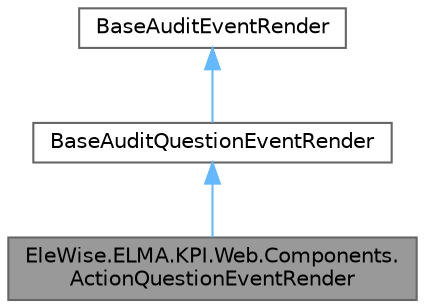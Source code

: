 digraph "EleWise.ELMA.KPI.Web.Components.ActionQuestionEventRender"
{
 // LATEX_PDF_SIZE
  bgcolor="transparent";
  edge [fontname=Helvetica,fontsize=10,labelfontname=Helvetica,labelfontsize=10];
  node [fontname=Helvetica,fontsize=10,shape=box,height=0.2,width=0.4];
  Node1 [id="Node000001",label="EleWise.ELMA.KPI.Web.Components.\lActionQuestionEventRender",height=0.2,width=0.4,color="gray40", fillcolor="grey60", style="filled", fontcolor="black",tooltip=" "];
  Node2 -> Node1 [id="edge1_Node000001_Node000002",dir="back",color="steelblue1",style="solid",tooltip=" "];
  Node2 [id="Node000002",label="BaseAuditQuestionEventRender",height=0.2,width=0.4,color="gray40", fillcolor="white", style="filled",URL="$class_ele_wise_1_1_e_l_m_a_1_1_b_p_m_1_1_web_1_1_tasks_1_1_models_1_1_history_1_1_base_audit_question_event_render.html",tooltip="Базовый класс для обработчиков отображения истории работы с объектом"];
  Node3 -> Node2 [id="edge2_Node000002_Node000003",dir="back",color="steelblue1",style="solid",tooltip=" "];
  Node3 [id="Node000003",label="BaseAuditEventRender",height=0.2,width=0.4,color="gray40", fillcolor="white", style="filled",tooltip=" "];
}
